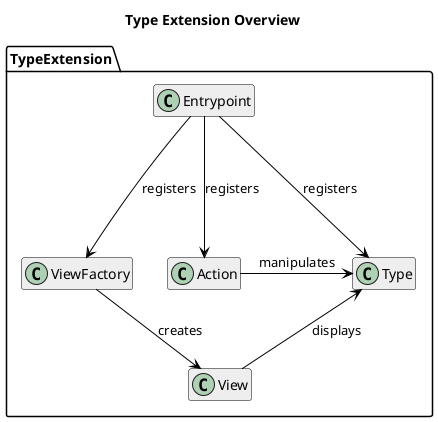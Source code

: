 @startuml Type Extension Overview

hide members
hide methods

skinparam class {
    BackgroundColor #EEE
    ArrowColor Black
    BorderColor Black
}

title Type Extension Overview

package "TypeExtension" {
    class Entrypoint {}
    class Type {}
    class View {}
    class ViewFactory {}
    class Action {}

    Entrypoint ---> Type : registers
    Entrypoint -down-> ViewFactory : registers
    Entrypoint -right-> Action : registers

    ViewFactory -down-> View  : creates
    Action -down-> Type : manipulates

    View -up-> Type : displays

    ViewFactory -[hidden]right-> Action
    Type -[hidden]right-> Action
}

@enduml